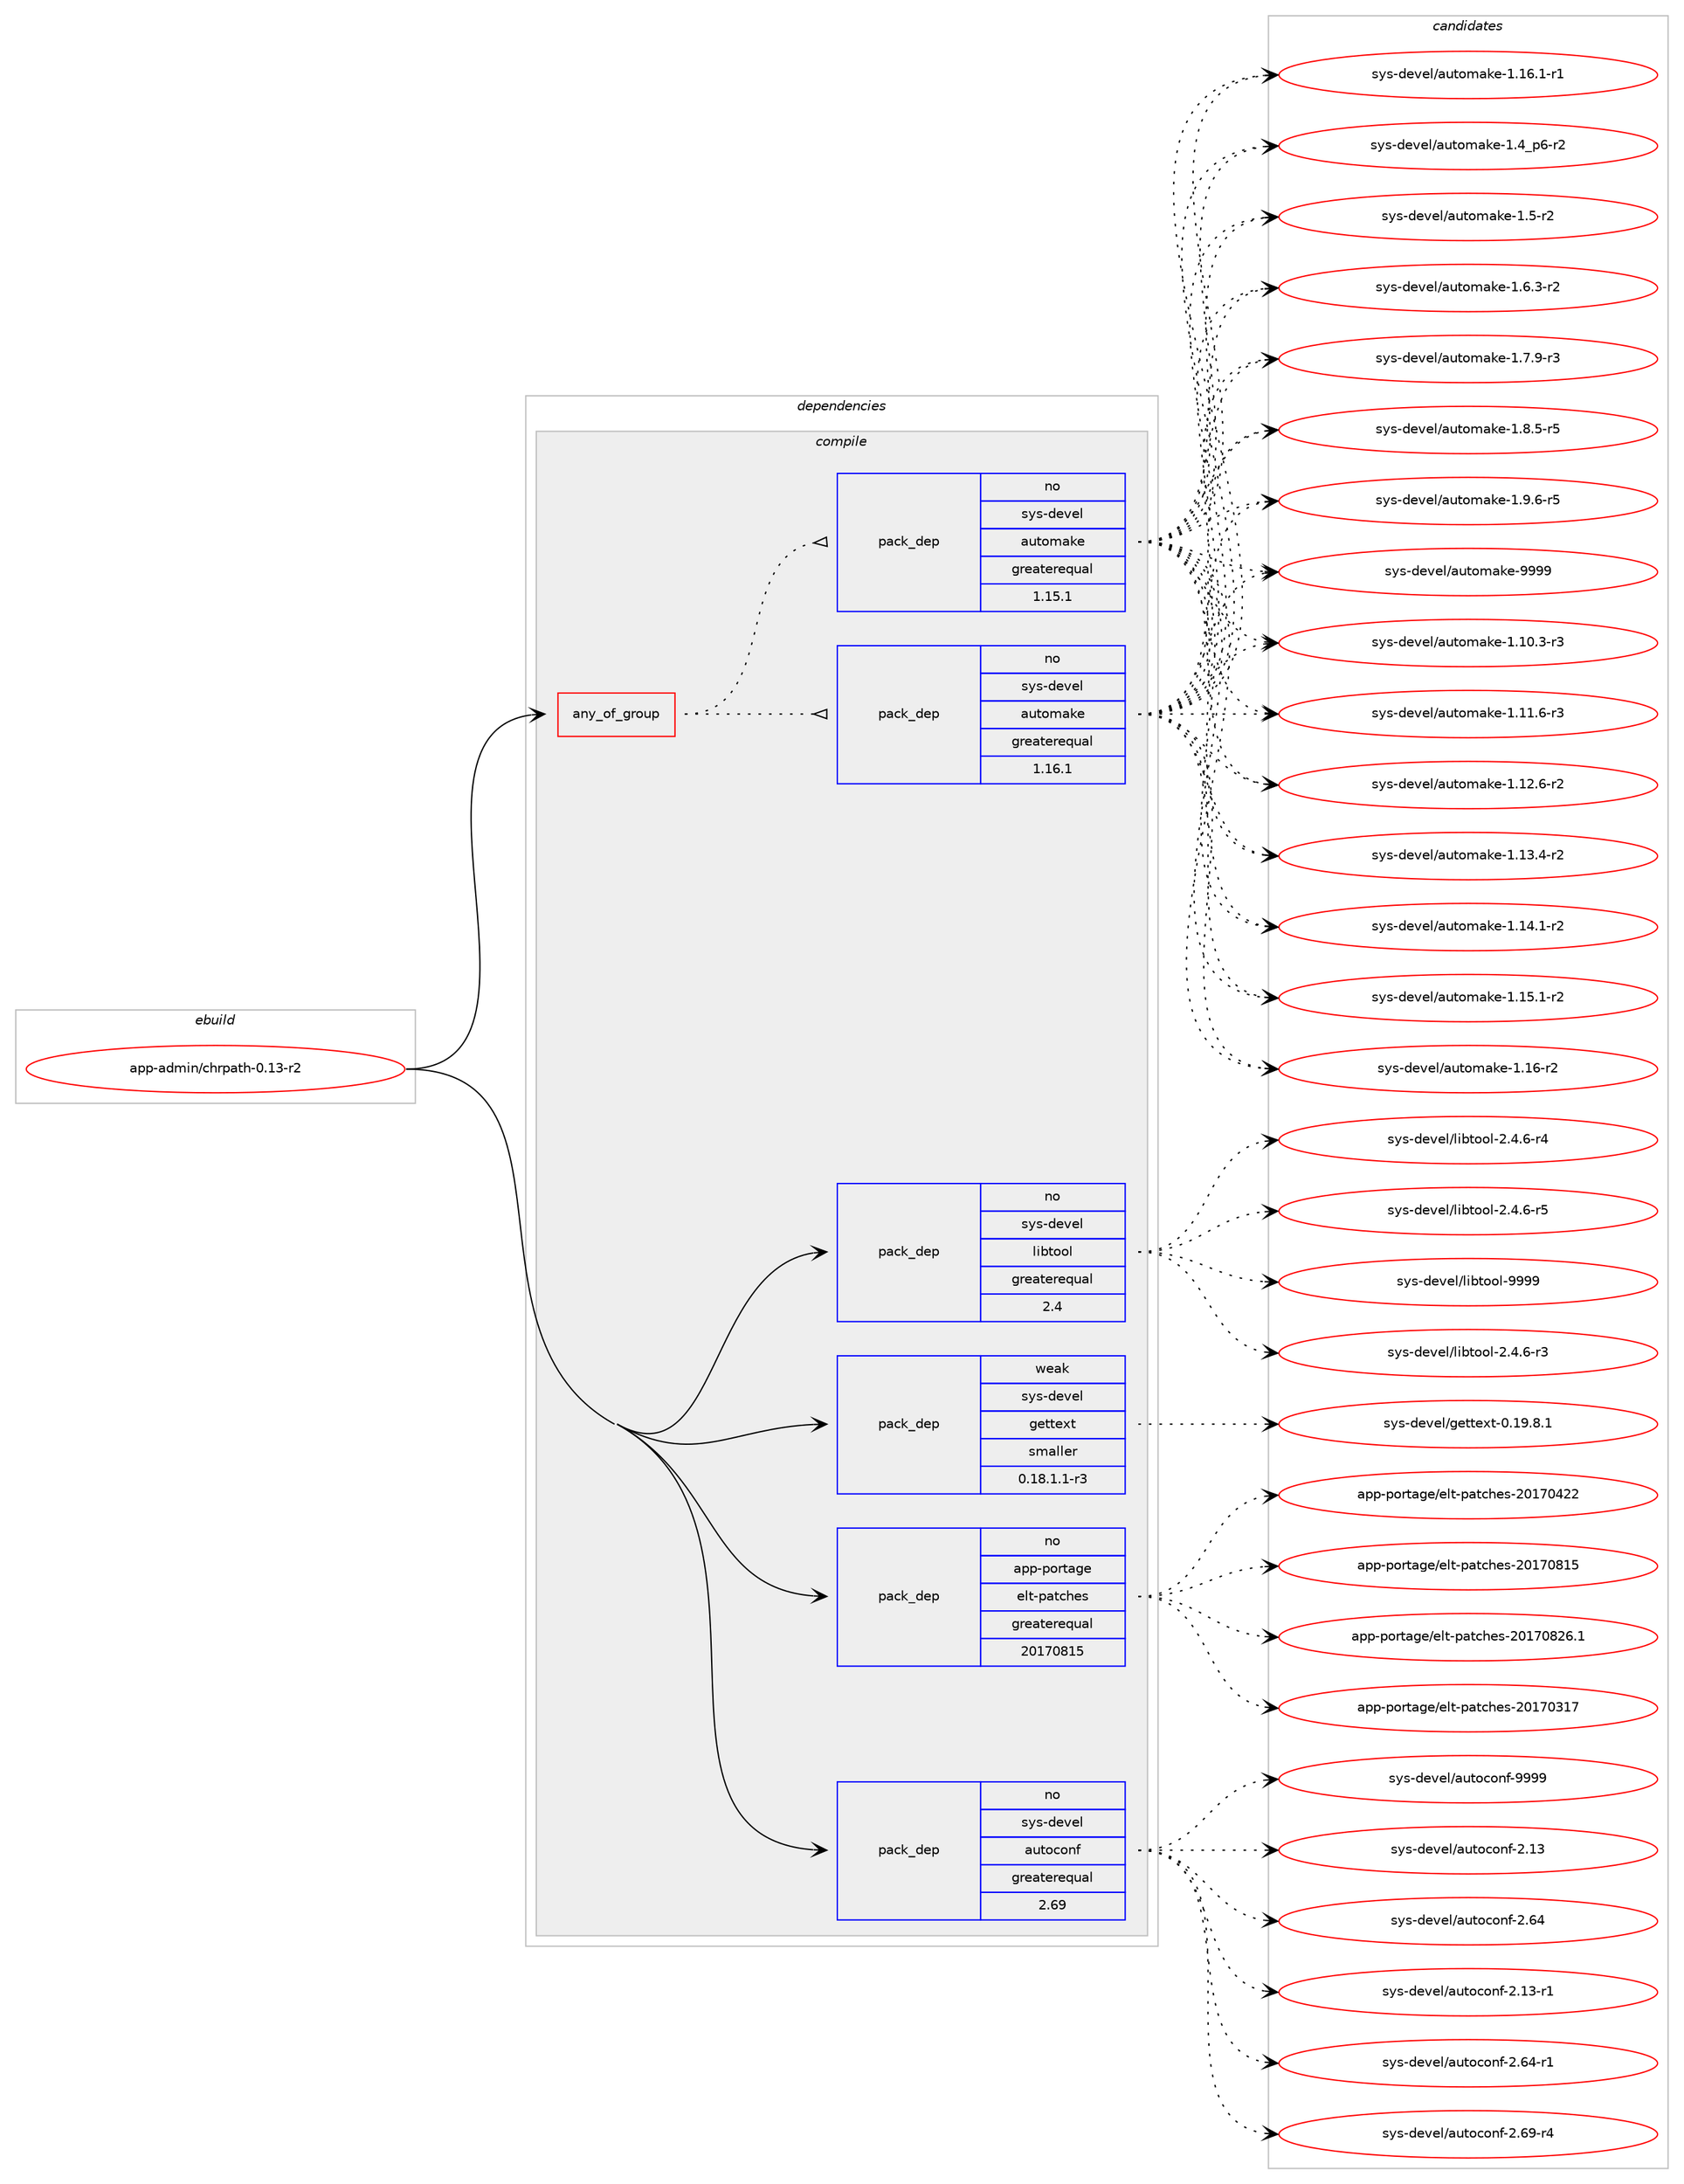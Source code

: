 digraph prolog {

# *************
# Graph options
# *************

newrank=true;
concentrate=true;
compound=true;
graph [rankdir=LR,fontname=Helvetica,fontsize=10,ranksep=1.5];#, ranksep=2.5, nodesep=0.2];
edge  [arrowhead=vee];
node  [fontname=Helvetica,fontsize=10];

# **********
# The ebuild
# **********

subgraph cluster_leftcol {
color=gray;
rank=same;
label=<<i>ebuild</i>>;
id [label="app-admin/chrpath-0.13-r2", color=red, width=4, href="../app-admin/chrpath-0.13-r2.svg"];
}

# ****************
# The dependencies
# ****************

subgraph cluster_midcol {
color=gray;
label=<<i>dependencies</i>>;
subgraph cluster_compile {
fillcolor="#eeeeee";
style=filled;
label=<<i>compile</i>>;
subgraph any8 {
dependency154 [label=<<TABLE BORDER="0" CELLBORDER="1" CELLSPACING="0" CELLPADDING="4"><TR><TD CELLPADDING="10">any_of_group</TD></TR></TABLE>>, shape=none, color=red];subgraph pack122 {
dependency155 [label=<<TABLE BORDER="0" CELLBORDER="1" CELLSPACING="0" CELLPADDING="4" WIDTH="220"><TR><TD ROWSPAN="6" CELLPADDING="30">pack_dep</TD></TR><TR><TD WIDTH="110">no</TD></TR><TR><TD>sys-devel</TD></TR><TR><TD>automake</TD></TR><TR><TD>greaterequal</TD></TR><TR><TD>1.16.1</TD></TR></TABLE>>, shape=none, color=blue];
}
dependency154:e -> dependency155:w [weight=20,style="dotted",arrowhead="oinv"];
subgraph pack123 {
dependency156 [label=<<TABLE BORDER="0" CELLBORDER="1" CELLSPACING="0" CELLPADDING="4" WIDTH="220"><TR><TD ROWSPAN="6" CELLPADDING="30">pack_dep</TD></TR><TR><TD WIDTH="110">no</TD></TR><TR><TD>sys-devel</TD></TR><TR><TD>automake</TD></TR><TR><TD>greaterequal</TD></TR><TR><TD>1.15.1</TD></TR></TABLE>>, shape=none, color=blue];
}
dependency154:e -> dependency156:w [weight=20,style="dotted",arrowhead="oinv"];
}
id:e -> dependency154:w [weight=20,style="solid",arrowhead="vee"];
subgraph pack124 {
dependency157 [label=<<TABLE BORDER="0" CELLBORDER="1" CELLSPACING="0" CELLPADDING="4" WIDTH="220"><TR><TD ROWSPAN="6" CELLPADDING="30">pack_dep</TD></TR><TR><TD WIDTH="110">no</TD></TR><TR><TD>app-portage</TD></TR><TR><TD>elt-patches</TD></TR><TR><TD>greaterequal</TD></TR><TR><TD>20170815</TD></TR></TABLE>>, shape=none, color=blue];
}
id:e -> dependency157:w [weight=20,style="solid",arrowhead="vee"];
subgraph pack125 {
dependency158 [label=<<TABLE BORDER="0" CELLBORDER="1" CELLSPACING="0" CELLPADDING="4" WIDTH="220"><TR><TD ROWSPAN="6" CELLPADDING="30">pack_dep</TD></TR><TR><TD WIDTH="110">no</TD></TR><TR><TD>sys-devel</TD></TR><TR><TD>autoconf</TD></TR><TR><TD>greaterequal</TD></TR><TR><TD>2.69</TD></TR></TABLE>>, shape=none, color=blue];
}
id:e -> dependency158:w [weight=20,style="solid",arrowhead="vee"];
subgraph pack126 {
dependency159 [label=<<TABLE BORDER="0" CELLBORDER="1" CELLSPACING="0" CELLPADDING="4" WIDTH="220"><TR><TD ROWSPAN="6" CELLPADDING="30">pack_dep</TD></TR><TR><TD WIDTH="110">no</TD></TR><TR><TD>sys-devel</TD></TR><TR><TD>libtool</TD></TR><TR><TD>greaterequal</TD></TR><TR><TD>2.4</TD></TR></TABLE>>, shape=none, color=blue];
}
id:e -> dependency159:w [weight=20,style="solid",arrowhead="vee"];
subgraph pack127 {
dependency160 [label=<<TABLE BORDER="0" CELLBORDER="1" CELLSPACING="0" CELLPADDING="4" WIDTH="220"><TR><TD ROWSPAN="6" CELLPADDING="30">pack_dep</TD></TR><TR><TD WIDTH="110">weak</TD></TR><TR><TD>sys-devel</TD></TR><TR><TD>gettext</TD></TR><TR><TD>smaller</TD></TR><TR><TD>0.18.1.1-r3</TD></TR></TABLE>>, shape=none, color=blue];
}
id:e -> dependency160:w [weight=20,style="solid",arrowhead="vee"];
}
subgraph cluster_compileandrun {
fillcolor="#eeeeee";
style=filled;
label=<<i>compile and run</i>>;
}
subgraph cluster_run {
fillcolor="#eeeeee";
style=filled;
label=<<i>run</i>>;
}
}

# **************
# The candidates
# **************

subgraph cluster_choices {
rank=same;
color=gray;
label=<<i>candidates</i>>;

subgraph choice122 {
color=black;
nodesep=1;
choice11512111545100101118101108479711711611110997107101454946494846514511451 [label="sys-devel/automake-1.10.3-r3", color=red, width=4,href="../sys-devel/automake-1.10.3-r3.svg"];
choice11512111545100101118101108479711711611110997107101454946494946544511451 [label="sys-devel/automake-1.11.6-r3", color=red, width=4,href="../sys-devel/automake-1.11.6-r3.svg"];
choice11512111545100101118101108479711711611110997107101454946495046544511450 [label="sys-devel/automake-1.12.6-r2", color=red, width=4,href="../sys-devel/automake-1.12.6-r2.svg"];
choice11512111545100101118101108479711711611110997107101454946495146524511450 [label="sys-devel/automake-1.13.4-r2", color=red, width=4,href="../sys-devel/automake-1.13.4-r2.svg"];
choice11512111545100101118101108479711711611110997107101454946495246494511450 [label="sys-devel/automake-1.14.1-r2", color=red, width=4,href="../sys-devel/automake-1.14.1-r2.svg"];
choice11512111545100101118101108479711711611110997107101454946495346494511450 [label="sys-devel/automake-1.15.1-r2", color=red, width=4,href="../sys-devel/automake-1.15.1-r2.svg"];
choice1151211154510010111810110847971171161111099710710145494649544511450 [label="sys-devel/automake-1.16-r2", color=red, width=4,href="../sys-devel/automake-1.16-r2.svg"];
choice11512111545100101118101108479711711611110997107101454946495446494511449 [label="sys-devel/automake-1.16.1-r1", color=red, width=4,href="../sys-devel/automake-1.16.1-r1.svg"];
choice115121115451001011181011084797117116111109971071014549465295112544511450 [label="sys-devel/automake-1.4_p6-r2", color=red, width=4,href="../sys-devel/automake-1.4_p6-r2.svg"];
choice11512111545100101118101108479711711611110997107101454946534511450 [label="sys-devel/automake-1.5-r2", color=red, width=4,href="../sys-devel/automake-1.5-r2.svg"];
choice115121115451001011181011084797117116111109971071014549465446514511450 [label="sys-devel/automake-1.6.3-r2", color=red, width=4,href="../sys-devel/automake-1.6.3-r2.svg"];
choice115121115451001011181011084797117116111109971071014549465546574511451 [label="sys-devel/automake-1.7.9-r3", color=red, width=4,href="../sys-devel/automake-1.7.9-r3.svg"];
choice115121115451001011181011084797117116111109971071014549465646534511453 [label="sys-devel/automake-1.8.5-r5", color=red, width=4,href="../sys-devel/automake-1.8.5-r5.svg"];
choice115121115451001011181011084797117116111109971071014549465746544511453 [label="sys-devel/automake-1.9.6-r5", color=red, width=4,href="../sys-devel/automake-1.9.6-r5.svg"];
choice115121115451001011181011084797117116111109971071014557575757 [label="sys-devel/automake-9999", color=red, width=4,href="../sys-devel/automake-9999.svg"];
dependency155:e -> choice11512111545100101118101108479711711611110997107101454946494846514511451:w [style=dotted,weight="100"];
dependency155:e -> choice11512111545100101118101108479711711611110997107101454946494946544511451:w [style=dotted,weight="100"];
dependency155:e -> choice11512111545100101118101108479711711611110997107101454946495046544511450:w [style=dotted,weight="100"];
dependency155:e -> choice11512111545100101118101108479711711611110997107101454946495146524511450:w [style=dotted,weight="100"];
dependency155:e -> choice11512111545100101118101108479711711611110997107101454946495246494511450:w [style=dotted,weight="100"];
dependency155:e -> choice11512111545100101118101108479711711611110997107101454946495346494511450:w [style=dotted,weight="100"];
dependency155:e -> choice1151211154510010111810110847971171161111099710710145494649544511450:w [style=dotted,weight="100"];
dependency155:e -> choice11512111545100101118101108479711711611110997107101454946495446494511449:w [style=dotted,weight="100"];
dependency155:e -> choice115121115451001011181011084797117116111109971071014549465295112544511450:w [style=dotted,weight="100"];
dependency155:e -> choice11512111545100101118101108479711711611110997107101454946534511450:w [style=dotted,weight="100"];
dependency155:e -> choice115121115451001011181011084797117116111109971071014549465446514511450:w [style=dotted,weight="100"];
dependency155:e -> choice115121115451001011181011084797117116111109971071014549465546574511451:w [style=dotted,weight="100"];
dependency155:e -> choice115121115451001011181011084797117116111109971071014549465646534511453:w [style=dotted,weight="100"];
dependency155:e -> choice115121115451001011181011084797117116111109971071014549465746544511453:w [style=dotted,weight="100"];
dependency155:e -> choice115121115451001011181011084797117116111109971071014557575757:w [style=dotted,weight="100"];
}
subgraph choice123 {
color=black;
nodesep=1;
choice11512111545100101118101108479711711611110997107101454946494846514511451 [label="sys-devel/automake-1.10.3-r3", color=red, width=4,href="../sys-devel/automake-1.10.3-r3.svg"];
choice11512111545100101118101108479711711611110997107101454946494946544511451 [label="sys-devel/automake-1.11.6-r3", color=red, width=4,href="../sys-devel/automake-1.11.6-r3.svg"];
choice11512111545100101118101108479711711611110997107101454946495046544511450 [label="sys-devel/automake-1.12.6-r2", color=red, width=4,href="../sys-devel/automake-1.12.6-r2.svg"];
choice11512111545100101118101108479711711611110997107101454946495146524511450 [label="sys-devel/automake-1.13.4-r2", color=red, width=4,href="../sys-devel/automake-1.13.4-r2.svg"];
choice11512111545100101118101108479711711611110997107101454946495246494511450 [label="sys-devel/automake-1.14.1-r2", color=red, width=4,href="../sys-devel/automake-1.14.1-r2.svg"];
choice11512111545100101118101108479711711611110997107101454946495346494511450 [label="sys-devel/automake-1.15.1-r2", color=red, width=4,href="../sys-devel/automake-1.15.1-r2.svg"];
choice1151211154510010111810110847971171161111099710710145494649544511450 [label="sys-devel/automake-1.16-r2", color=red, width=4,href="../sys-devel/automake-1.16-r2.svg"];
choice11512111545100101118101108479711711611110997107101454946495446494511449 [label="sys-devel/automake-1.16.1-r1", color=red, width=4,href="../sys-devel/automake-1.16.1-r1.svg"];
choice115121115451001011181011084797117116111109971071014549465295112544511450 [label="sys-devel/automake-1.4_p6-r2", color=red, width=4,href="../sys-devel/automake-1.4_p6-r2.svg"];
choice11512111545100101118101108479711711611110997107101454946534511450 [label="sys-devel/automake-1.5-r2", color=red, width=4,href="../sys-devel/automake-1.5-r2.svg"];
choice115121115451001011181011084797117116111109971071014549465446514511450 [label="sys-devel/automake-1.6.3-r2", color=red, width=4,href="../sys-devel/automake-1.6.3-r2.svg"];
choice115121115451001011181011084797117116111109971071014549465546574511451 [label="sys-devel/automake-1.7.9-r3", color=red, width=4,href="../sys-devel/automake-1.7.9-r3.svg"];
choice115121115451001011181011084797117116111109971071014549465646534511453 [label="sys-devel/automake-1.8.5-r5", color=red, width=4,href="../sys-devel/automake-1.8.5-r5.svg"];
choice115121115451001011181011084797117116111109971071014549465746544511453 [label="sys-devel/automake-1.9.6-r5", color=red, width=4,href="../sys-devel/automake-1.9.6-r5.svg"];
choice115121115451001011181011084797117116111109971071014557575757 [label="sys-devel/automake-9999", color=red, width=4,href="../sys-devel/automake-9999.svg"];
dependency156:e -> choice11512111545100101118101108479711711611110997107101454946494846514511451:w [style=dotted,weight="100"];
dependency156:e -> choice11512111545100101118101108479711711611110997107101454946494946544511451:w [style=dotted,weight="100"];
dependency156:e -> choice11512111545100101118101108479711711611110997107101454946495046544511450:w [style=dotted,weight="100"];
dependency156:e -> choice11512111545100101118101108479711711611110997107101454946495146524511450:w [style=dotted,weight="100"];
dependency156:e -> choice11512111545100101118101108479711711611110997107101454946495246494511450:w [style=dotted,weight="100"];
dependency156:e -> choice11512111545100101118101108479711711611110997107101454946495346494511450:w [style=dotted,weight="100"];
dependency156:e -> choice1151211154510010111810110847971171161111099710710145494649544511450:w [style=dotted,weight="100"];
dependency156:e -> choice11512111545100101118101108479711711611110997107101454946495446494511449:w [style=dotted,weight="100"];
dependency156:e -> choice115121115451001011181011084797117116111109971071014549465295112544511450:w [style=dotted,weight="100"];
dependency156:e -> choice11512111545100101118101108479711711611110997107101454946534511450:w [style=dotted,weight="100"];
dependency156:e -> choice115121115451001011181011084797117116111109971071014549465446514511450:w [style=dotted,weight="100"];
dependency156:e -> choice115121115451001011181011084797117116111109971071014549465546574511451:w [style=dotted,weight="100"];
dependency156:e -> choice115121115451001011181011084797117116111109971071014549465646534511453:w [style=dotted,weight="100"];
dependency156:e -> choice115121115451001011181011084797117116111109971071014549465746544511453:w [style=dotted,weight="100"];
dependency156:e -> choice115121115451001011181011084797117116111109971071014557575757:w [style=dotted,weight="100"];
}
subgraph choice124 {
color=black;
nodesep=1;
choice97112112451121111141169710310147101108116451129711699104101115455048495548514955 [label="app-portage/elt-patches-20170317", color=red, width=4,href="../app-portage/elt-patches-20170317.svg"];
choice97112112451121111141169710310147101108116451129711699104101115455048495548525050 [label="app-portage/elt-patches-20170422", color=red, width=4,href="../app-portage/elt-patches-20170422.svg"];
choice97112112451121111141169710310147101108116451129711699104101115455048495548564953 [label="app-portage/elt-patches-20170815", color=red, width=4,href="../app-portage/elt-patches-20170815.svg"];
choice971121124511211111411697103101471011081164511297116991041011154550484955485650544649 [label="app-portage/elt-patches-20170826.1", color=red, width=4,href="../app-portage/elt-patches-20170826.1.svg"];
dependency157:e -> choice97112112451121111141169710310147101108116451129711699104101115455048495548514955:w [style=dotted,weight="100"];
dependency157:e -> choice97112112451121111141169710310147101108116451129711699104101115455048495548525050:w [style=dotted,weight="100"];
dependency157:e -> choice97112112451121111141169710310147101108116451129711699104101115455048495548564953:w [style=dotted,weight="100"];
dependency157:e -> choice971121124511211111411697103101471011081164511297116991041011154550484955485650544649:w [style=dotted,weight="100"];
}
subgraph choice125 {
color=black;
nodesep=1;
choice115121115451001011181011084797117116111991111101024550464951 [label="sys-devel/autoconf-2.13", color=red, width=4,href="../sys-devel/autoconf-2.13.svg"];
choice115121115451001011181011084797117116111991111101024550465452 [label="sys-devel/autoconf-2.64", color=red, width=4,href="../sys-devel/autoconf-2.64.svg"];
choice1151211154510010111810110847971171161119911111010245504649514511449 [label="sys-devel/autoconf-2.13-r1", color=red, width=4,href="../sys-devel/autoconf-2.13-r1.svg"];
choice1151211154510010111810110847971171161119911111010245504654524511449 [label="sys-devel/autoconf-2.64-r1", color=red, width=4,href="../sys-devel/autoconf-2.64-r1.svg"];
choice1151211154510010111810110847971171161119911111010245504654574511452 [label="sys-devel/autoconf-2.69-r4", color=red, width=4,href="../sys-devel/autoconf-2.69-r4.svg"];
choice115121115451001011181011084797117116111991111101024557575757 [label="sys-devel/autoconf-9999", color=red, width=4,href="../sys-devel/autoconf-9999.svg"];
dependency158:e -> choice115121115451001011181011084797117116111991111101024550464951:w [style=dotted,weight="100"];
dependency158:e -> choice115121115451001011181011084797117116111991111101024550465452:w [style=dotted,weight="100"];
dependency158:e -> choice1151211154510010111810110847971171161119911111010245504649514511449:w [style=dotted,weight="100"];
dependency158:e -> choice1151211154510010111810110847971171161119911111010245504654524511449:w [style=dotted,weight="100"];
dependency158:e -> choice1151211154510010111810110847971171161119911111010245504654574511452:w [style=dotted,weight="100"];
dependency158:e -> choice115121115451001011181011084797117116111991111101024557575757:w [style=dotted,weight="100"];
}
subgraph choice126 {
color=black;
nodesep=1;
choice1151211154510010111810110847108105981161111111084550465246544511451 [label="sys-devel/libtool-2.4.6-r3", color=red, width=4,href="../sys-devel/libtool-2.4.6-r3.svg"];
choice1151211154510010111810110847108105981161111111084550465246544511452 [label="sys-devel/libtool-2.4.6-r4", color=red, width=4,href="../sys-devel/libtool-2.4.6-r4.svg"];
choice1151211154510010111810110847108105981161111111084550465246544511453 [label="sys-devel/libtool-2.4.6-r5", color=red, width=4,href="../sys-devel/libtool-2.4.6-r5.svg"];
choice1151211154510010111810110847108105981161111111084557575757 [label="sys-devel/libtool-9999", color=red, width=4,href="../sys-devel/libtool-9999.svg"];
dependency159:e -> choice1151211154510010111810110847108105981161111111084550465246544511451:w [style=dotted,weight="100"];
dependency159:e -> choice1151211154510010111810110847108105981161111111084550465246544511452:w [style=dotted,weight="100"];
dependency159:e -> choice1151211154510010111810110847108105981161111111084550465246544511453:w [style=dotted,weight="100"];
dependency159:e -> choice1151211154510010111810110847108105981161111111084557575757:w [style=dotted,weight="100"];
}
subgraph choice127 {
color=black;
nodesep=1;
choice1151211154510010111810110847103101116116101120116454846495746564649 [label="sys-devel/gettext-0.19.8.1", color=red, width=4,href="../sys-devel/gettext-0.19.8.1.svg"];
dependency160:e -> choice1151211154510010111810110847103101116116101120116454846495746564649:w [style=dotted,weight="100"];
}
}

}

